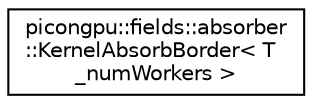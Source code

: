 digraph "Graphical Class Hierarchy"
{
 // LATEX_PDF_SIZE
  edge [fontname="Helvetica",fontsize="10",labelfontname="Helvetica",labelfontsize="10"];
  node [fontname="Helvetica",fontsize="10",shape=record];
  rankdir="LR";
  Node0 [label="picongpu::fields::absorber\l::KernelAbsorbBorder\< T\l_numWorkers \>",height=0.2,width=0.4,color="black", fillcolor="white", style="filled",URL="$structpicongpu_1_1fields_1_1absorber_1_1_kernel_absorb_border.html",tooltip="damp each field's components at the outer cells of the global domain"];
}

